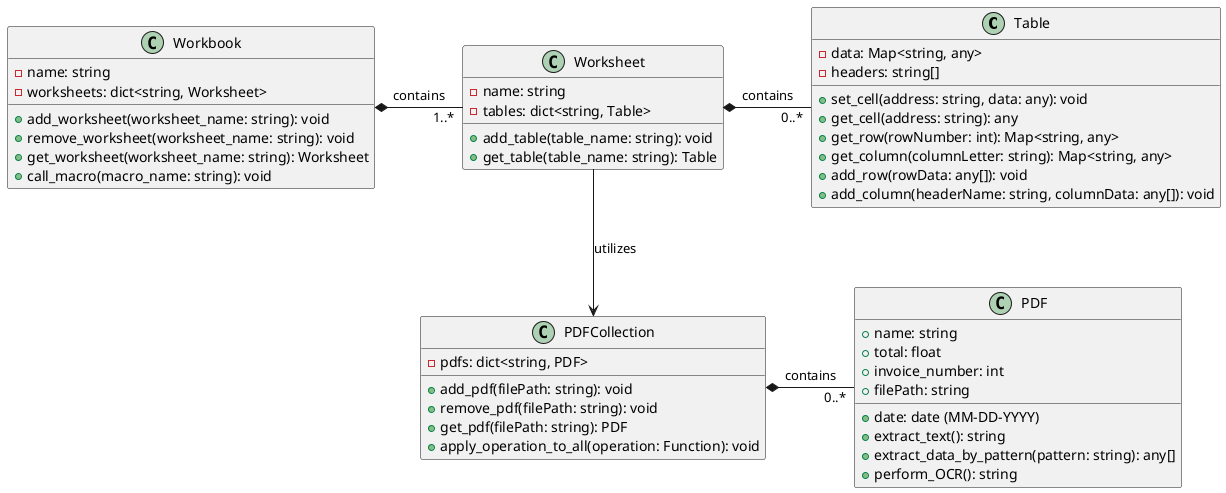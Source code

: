 @startuml
'https://plantuml.com/class-diagram

class Table {
    - data: Map<string, any>
    - headers: string[]
    + set_cell(address: string, data: any): void
    + get_cell(address: string): any
    + get_row(rowNumber: int): Map<string, any>
    + get_column(columnLetter: string): Map<string, any>
    + add_row(rowData: any[]): void
    + add_column(headerName: string, columnData: any[]): void
}

class Worksheet {
    - name: string
    - tables: dict<string, Table>
    + add_table(table_name: string): void
    + get_table(table_name: string): Table
}

class Workbook {
    - name: string
    - worksheets: dict<string, Worksheet>
    + add_worksheet(worksheet_name: string): void
    + remove_worksheet(worksheet_name: string): void
    + get_worksheet(worksheet_name: string): Worksheet
    + call_macro(macro_name: string): void
}

class PDF {
    + name: string
    + total: float
    + date: date (MM-DD-YYYY)
    + invoice_number: int
    + filePath: string
    + extract_text(): string
    + extract_data_by_pattern(pattern: string): any[]
    + perform_OCR(): string
}

class PDFCollection {
    - pdfs: dict<string, PDF>
    + add_pdf(filePath: string): void
    + remove_pdf(filePath: string): void
    + get_pdf(filePath: string): PDF
    + apply_operation_to_all(operation: Function): void
}

Workbook *- "1..*" Worksheet : contains
Worksheet *- "0..*" Table : contains
Worksheet --> PDFCollection : "utilizes"
PDFCollection *- "0..*" PDF : contains

@enduml
